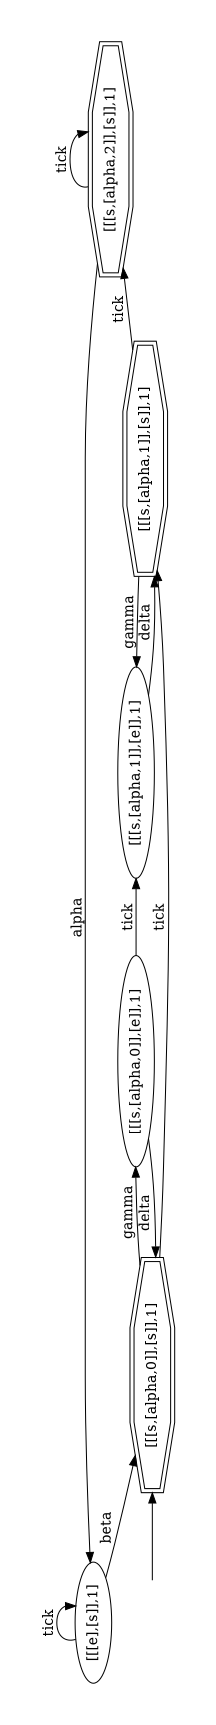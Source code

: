 Digraph G {
orientation = landscape;
rankdir = LR;
margin="0.25,0.25";
size="11,8.5";
center="True";

"[[[e],[s]],1]" -> "[[[s,[alpha,0]],[s]],1]"[label = "beta"];
"[[[e],[s]],1]" -> "[[[e],[s]],1]"[label = "tick"];
"[[[s,[alpha,0]],[e]],1]" -> "[[[s,[alpha,0]],[s]],1]"[label = "delta"];
"[[[s,[alpha,0]],[e]],1]" -> "[[[s,[alpha,1]],[e]],1]"[label = "tick"];
"[[[s,[alpha,0]],[s]],1]" -> "[[[s,[alpha,0]],[e]],1]"[label = "gamma"];
"[[[s,[alpha,0]],[s]],1]" -> "[[[s,[alpha,1]],[s]],1]"[label = "tick"];
"[[[s,[alpha,1]],[e]],1]" -> "[[[s,[alpha,1]],[s]],1]"[label = "delta"];
"[[[s,[alpha,1]],[s]],1]" -> "[[[s,[alpha,1]],[e]],1]"[label = "gamma"];
"[[[s,[alpha,1]],[s]],1]" -> "[[[s,[alpha,2]],[s]],1]"[label = "tick"];
"[[[s,[alpha,2]],[s]],1]" -> "[[[e],[s]],1]"[label = "alpha"];
"[[[s,[alpha,2]],[s]],1]" -> "[[[s,[alpha,2]],[s]],1]"[label = "tick"];
"START" -> "[[[s,[alpha,0]],[s]],1]";
"START"[color=white,fontcolor=white];
"[[[s,[alpha,0]],[s]],1]"[shape=doubleoctagon];
"[[[s,[alpha,1]],[s]],1]"[shape=doubleoctagon];
"[[[s,[alpha,2]],[s]],1]"[shape=doubleoctagon];
}